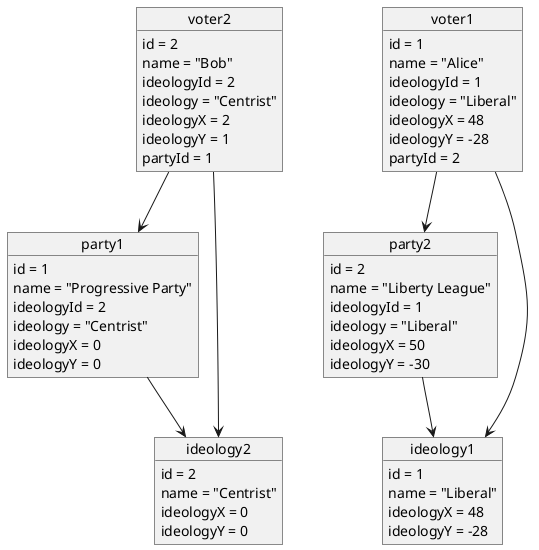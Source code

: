 @startuml
object party1 {
  id = 1
  name = "Progressive Party"
  ideologyId = 2
  ideology = "Centrist"
  ideologyX = 0
  ideologyY = 0
}

object party2 {
  id = 2
  name = "Liberty League"
  ideologyId = 1
  ideology = "Liberal"
  ideologyX = 50
  ideologyY = -30
}

object voter1 {
  id = 1
  name = "Alice"
  ideologyId = 1
  ideology = "Liberal"
  ideologyX = 48
  ideologyY = -28
  partyId = 2
}

object voter2 {
  id = 2
  name = "Bob"
  ideologyId = 2
  ideology = "Centrist"
  ideologyX = 2
  ideologyY = 1
  partyId = 1
}

object ideology1 {
  id = 1
  name = "Liberal"
  ideologyX = 48
  ideologyY = -28
}

object ideology2 {
  id = 2
  name = "Centrist"
  ideologyX = 0
  ideologyY = 0
}

party1 --> ideology2
party2 --> ideology1
voter1 --> ideology1
voter2 --> ideology2
voter1 --> party2
voter2 --> party1


@enduml
